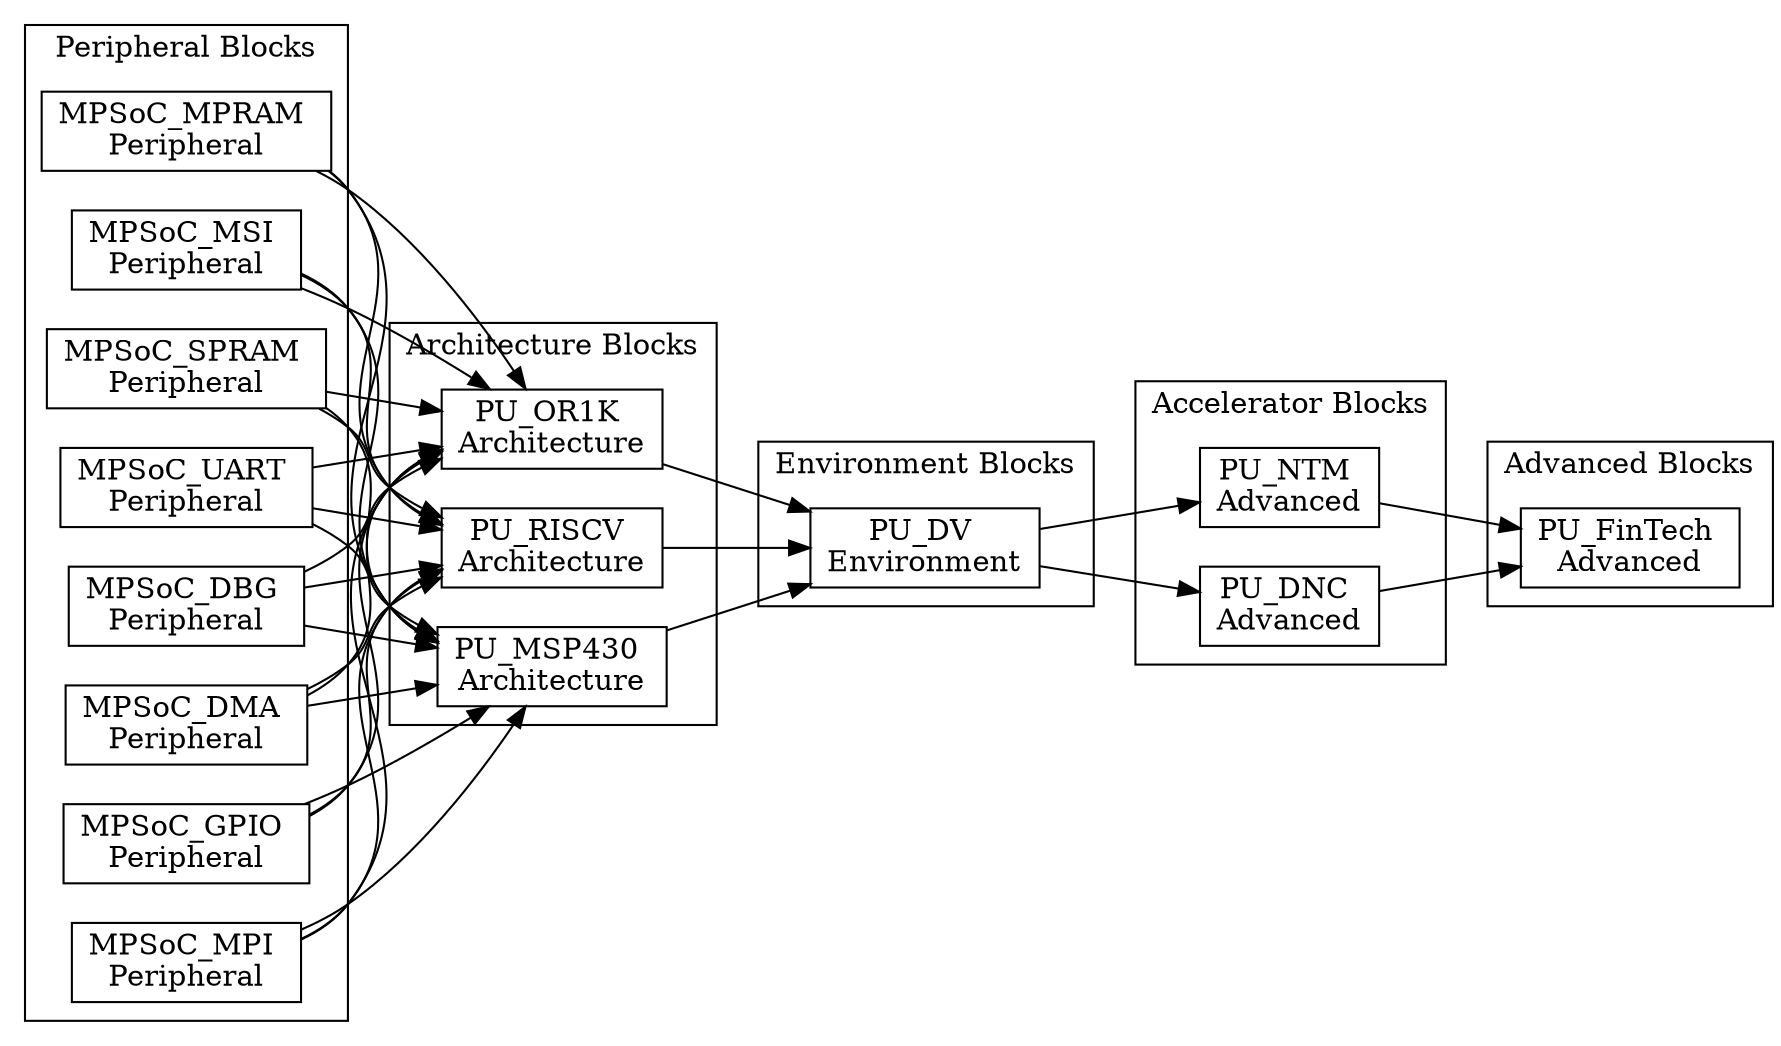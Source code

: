 digraph Project {
  // Introduction
  graph [rankdir = LR];
  node[shape=record];

  // Peripheral Blocks
  subgraph "cluster PeripheralBlocks" { label = "Peripheral Blocks";
    MPSoC_DBG[label="MPSoC_DBG \nPeripheral"];
    MPSoC_DMA[label="MPSoC_DMA \nPeripheral"];
    MPSoC_GPIO[label="MPSoC_GPIO \nPeripheral"];
    MPSoC_MPI[label="MPSoC_MPI \nPeripheral"];
    MPSoC_MPRAM[label="MPSoC_MPRAM \nPeripheral"];
    MPSoC_MSI[label="MPSoC_MSI \nPeripheral"];
    MPSoC_SPRAM[label="MPSoC_SPRAM \nPeripheral"];
    MPSoC_UART[label="MPSoC_UART \nPeripheral"];
  }

  // Architecture Blocks
  subgraph "cluster ArchitectureBlocks" { label = "Architecture Blocks";
    PU_MSP430[label="PU_MSP430 \nArchitecture"];
    PU_OR1K[label="PU_OR1K \nArchitecture"];
    PU_RISCV[label="PU_RISCV \nArchitecture"];
  }

  // Environment Blocks
  subgraph "cluster EnvironmentBlocks" { label = "Environment Blocks";
    PU_DV[label="PU_DV \nEnvironment"];
  }

  // Accelerator Blocks
  subgraph "cluster AcceleratorBlocks" { label = "Accelerator Blocks";
    PU_NTM[label="PU_NTM \nAdvanced"];
    PU_DNC[label="PU_DNC \nAdvanced"];
  }

  // Advanced Blocks
  subgraph "cluster AdvancedBlocks" { label = "Advanced Blocks";
    PU_FinTech[label="PU_FinTech \nAdvanced"];
  }

  MPSoC_DBG -> PU_MSP430;
  MPSoC_DMA -> PU_MSP430;
  MPSoC_GPIO -> PU_MSP430;
  MPSoC_MPI -> PU_MSP430;
  MPSoC_MPRAM -> PU_MSP430;
  MPSoC_MSI -> PU_MSP430;
  MPSoC_SPRAM -> PU_MSP430;
  MPSoC_UART -> PU_MSP430;

  MPSoC_DBG -> PU_OR1K;
  MPSoC_DMA -> PU_OR1K;
  MPSoC_GPIO -> PU_OR1K;
  MPSoC_MPI -> PU_OR1K;
  MPSoC_MPRAM -> PU_OR1K;
  MPSoC_MSI -> PU_OR1K;
  MPSoC_SPRAM -> PU_OR1K;
  MPSoC_UART -> PU_OR1K;

  MPSoC_DBG -> PU_RISCV;
  MPSoC_DMA -> PU_RISCV;
  MPSoC_GPIO -> PU_RISCV;
  MPSoC_MPI -> PU_RISCV;
  MPSoC_MPRAM -> PU_RISCV;
  MPSoC_MSI -> PU_RISCV;
  MPSoC_SPRAM -> PU_RISCV;
  MPSoC_UART -> PU_RISCV;

  // Architecture -> Environment
  PU_MSP430 -> PU_DV;
  PU_OR1K -> PU_DV;
  PU_RISCV -> PU_DV;

  // Environment -> Accelerator
  PU_DV -> PU_NTM;
  PU_DV -> PU_DNC;

  // Accelerator -> Advanced
  PU_NTM -> PU_FinTech;
  PU_DNC -> PU_FinTech;
}
